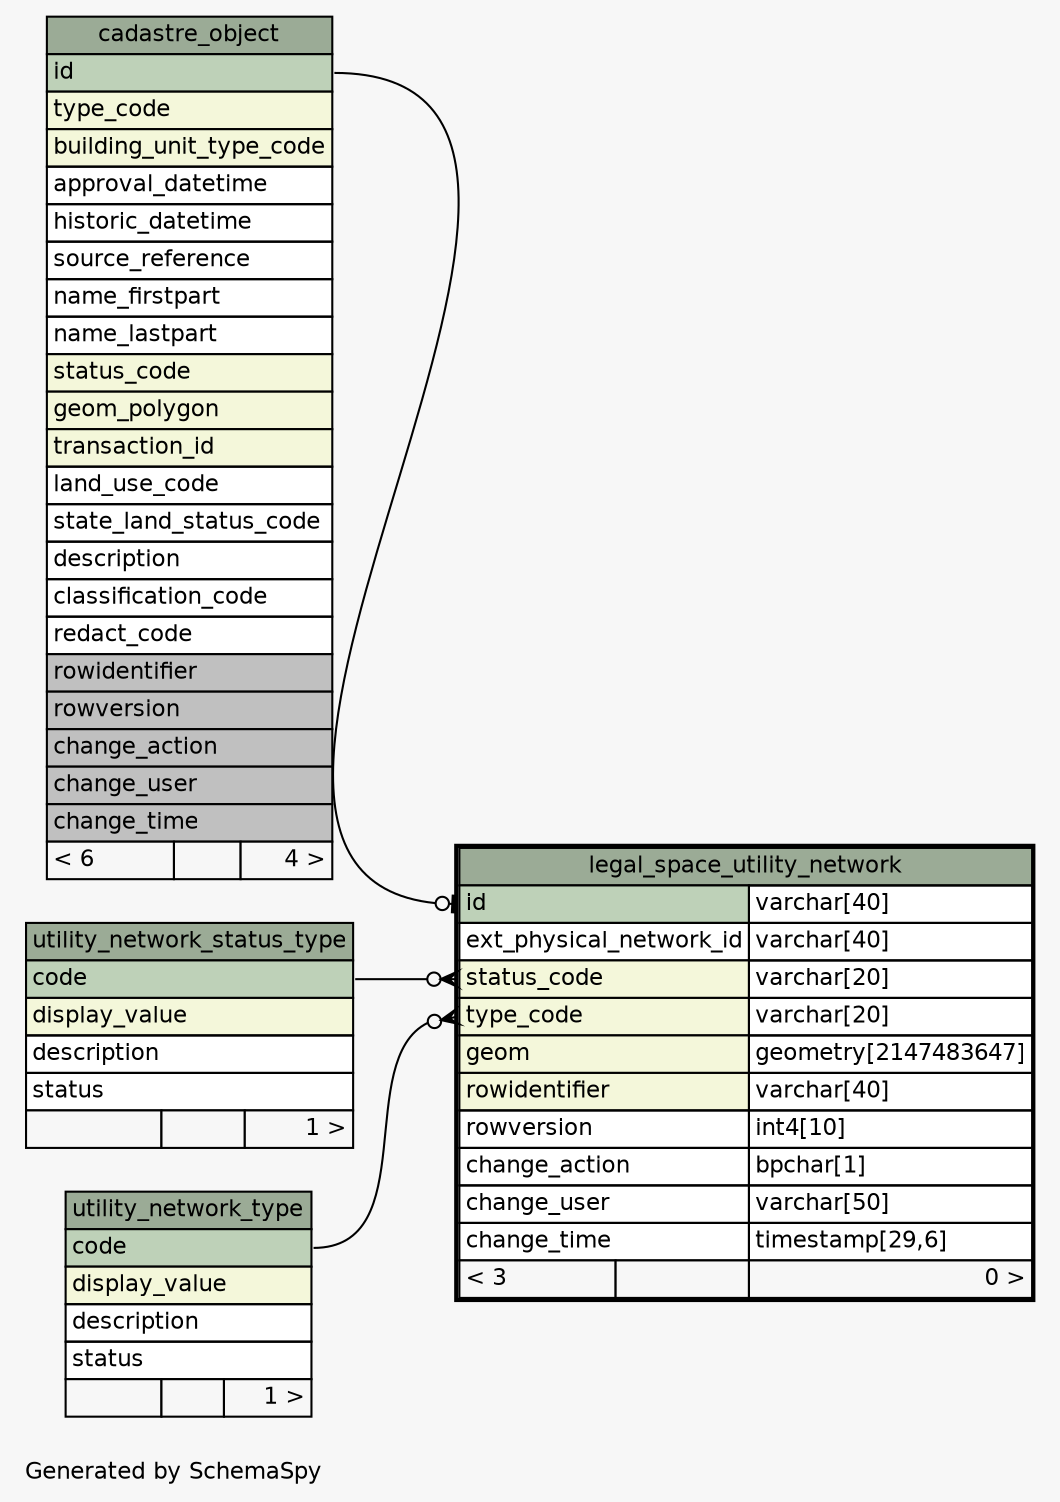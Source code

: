 // dot 2.36.0 on Windows 7 6.1
// SchemaSpy rev 590
digraph "oneDegreeRelationshipsDiagram" {
  graph [
    rankdir="RL"
    bgcolor="#f7f7f7"
    label="\nGenerated by SchemaSpy"
    labeljust="l"
    nodesep="0.18"
    ranksep="0.46"
    fontname="Helvetica"
    fontsize="11"
  ];
  node [
    fontname="Helvetica"
    fontsize="11"
    shape="plaintext"
  ];
  edge [
    arrowsize="0.8"
  ];
  "legal_space_utility_network":"id":w -> "cadastre_object":"id":e [arrowhead=none dir=back arrowtail=teeodot];
  "legal_space_utility_network":"status_code":w -> "utility_network_status_type":"code":e [arrowhead=none dir=back arrowtail=crowodot];
  "legal_space_utility_network":"type_code":w -> "utility_network_type":"code":e [arrowhead=none dir=back arrowtail=crowodot];
  "cadastre_object" [
    label=<
    <TABLE BORDER="0" CELLBORDER="1" CELLSPACING="0" BGCOLOR="#ffffff">
      <TR><TD COLSPAN="3" BGCOLOR="#9bab96" ALIGN="CENTER">cadastre_object</TD></TR>
      <TR><TD PORT="id" COLSPAN="3" BGCOLOR="#bed1b8" ALIGN="LEFT">id</TD></TR>
      <TR><TD PORT="type_code" COLSPAN="3" BGCOLOR="#f4f7da" ALIGN="LEFT">type_code</TD></TR>
      <TR><TD PORT="building_unit_type_code" COLSPAN="3" BGCOLOR="#f4f7da" ALIGN="LEFT">building_unit_type_code</TD></TR>
      <TR><TD PORT="approval_datetime" COLSPAN="3" ALIGN="LEFT">approval_datetime</TD></TR>
      <TR><TD PORT="historic_datetime" COLSPAN="3" ALIGN="LEFT">historic_datetime</TD></TR>
      <TR><TD PORT="source_reference" COLSPAN="3" ALIGN="LEFT">source_reference</TD></TR>
      <TR><TD PORT="name_firstpart" COLSPAN="3" ALIGN="LEFT">name_firstpart</TD></TR>
      <TR><TD PORT="name_lastpart" COLSPAN="3" ALIGN="LEFT">name_lastpart</TD></TR>
      <TR><TD PORT="status_code" COLSPAN="3" BGCOLOR="#f4f7da" ALIGN="LEFT">status_code</TD></TR>
      <TR><TD PORT="geom_polygon" COLSPAN="3" BGCOLOR="#f4f7da" ALIGN="LEFT">geom_polygon</TD></TR>
      <TR><TD PORT="transaction_id" COLSPAN="3" BGCOLOR="#f4f7da" ALIGN="LEFT">transaction_id</TD></TR>
      <TR><TD PORT="land_use_code" COLSPAN="3" ALIGN="LEFT">land_use_code</TD></TR>
      <TR><TD PORT="state_land_status_code" COLSPAN="3" ALIGN="LEFT">state_land_status_code</TD></TR>
      <TR><TD PORT="description" COLSPAN="3" ALIGN="LEFT">description</TD></TR>
      <TR><TD PORT="classification_code" COLSPAN="3" ALIGN="LEFT">classification_code</TD></TR>
      <TR><TD PORT="redact_code" COLSPAN="3" ALIGN="LEFT">redact_code</TD></TR>
      <TR><TD PORT="rowidentifier" COLSPAN="3" BGCOLOR="#c0c0c0" ALIGN="LEFT">rowidentifier</TD></TR>
      <TR><TD PORT="rowversion" COLSPAN="3" BGCOLOR="#c0c0c0" ALIGN="LEFT">rowversion</TD></TR>
      <TR><TD PORT="change_action" COLSPAN="3" BGCOLOR="#c0c0c0" ALIGN="LEFT">change_action</TD></TR>
      <TR><TD PORT="change_user" COLSPAN="3" BGCOLOR="#c0c0c0" ALIGN="LEFT">change_user</TD></TR>
      <TR><TD PORT="change_time" COLSPAN="3" BGCOLOR="#c0c0c0" ALIGN="LEFT">change_time</TD></TR>
      <TR><TD ALIGN="LEFT" BGCOLOR="#f7f7f7">&lt; 6</TD><TD ALIGN="RIGHT" BGCOLOR="#f7f7f7">  </TD><TD ALIGN="RIGHT" BGCOLOR="#f7f7f7">4 &gt;</TD></TR>
    </TABLE>>
    URL="cadastre_object.html"
    tooltip="cadastre_object"
  ];
  "legal_space_utility_network" [
    label=<
    <TABLE BORDER="2" CELLBORDER="1" CELLSPACING="0" BGCOLOR="#ffffff">
      <TR><TD COLSPAN="3" BGCOLOR="#9bab96" ALIGN="CENTER">legal_space_utility_network</TD></TR>
      <TR><TD PORT="id" COLSPAN="2" BGCOLOR="#bed1b8" ALIGN="LEFT">id</TD><TD PORT="id.type" ALIGN="LEFT">varchar[40]</TD></TR>
      <TR><TD PORT="ext_physical_network_id" COLSPAN="2" ALIGN="LEFT">ext_physical_network_id</TD><TD PORT="ext_physical_network_id.type" ALIGN="LEFT">varchar[40]</TD></TR>
      <TR><TD PORT="status_code" COLSPAN="2" BGCOLOR="#f4f7da" ALIGN="LEFT">status_code</TD><TD PORT="status_code.type" ALIGN="LEFT">varchar[20]</TD></TR>
      <TR><TD PORT="type_code" COLSPAN="2" BGCOLOR="#f4f7da" ALIGN="LEFT">type_code</TD><TD PORT="type_code.type" ALIGN="LEFT">varchar[20]</TD></TR>
      <TR><TD PORT="geom" COLSPAN="2" BGCOLOR="#f4f7da" ALIGN="LEFT">geom</TD><TD PORT="geom.type" ALIGN="LEFT">geometry[2147483647]</TD></TR>
      <TR><TD PORT="rowidentifier" COLSPAN="2" BGCOLOR="#f4f7da" ALIGN="LEFT">rowidentifier</TD><TD PORT="rowidentifier.type" ALIGN="LEFT">varchar[40]</TD></TR>
      <TR><TD PORT="rowversion" COLSPAN="2" ALIGN="LEFT">rowversion</TD><TD PORT="rowversion.type" ALIGN="LEFT">int4[10]</TD></TR>
      <TR><TD PORT="change_action" COLSPAN="2" ALIGN="LEFT">change_action</TD><TD PORT="change_action.type" ALIGN="LEFT">bpchar[1]</TD></TR>
      <TR><TD PORT="change_user" COLSPAN="2" ALIGN="LEFT">change_user</TD><TD PORT="change_user.type" ALIGN="LEFT">varchar[50]</TD></TR>
      <TR><TD PORT="change_time" COLSPAN="2" ALIGN="LEFT">change_time</TD><TD PORT="change_time.type" ALIGN="LEFT">timestamp[29,6]</TD></TR>
      <TR><TD ALIGN="LEFT" BGCOLOR="#f7f7f7">&lt; 3</TD><TD ALIGN="RIGHT" BGCOLOR="#f7f7f7">  </TD><TD ALIGN="RIGHT" BGCOLOR="#f7f7f7">0 &gt;</TD></TR>
    </TABLE>>
    URL="legal_space_utility_network.html"
    tooltip="legal_space_utility_network"
  ];
  "utility_network_status_type" [
    label=<
    <TABLE BORDER="0" CELLBORDER="1" CELLSPACING="0" BGCOLOR="#ffffff">
      <TR><TD COLSPAN="3" BGCOLOR="#9bab96" ALIGN="CENTER">utility_network_status_type</TD></TR>
      <TR><TD PORT="code" COLSPAN="3" BGCOLOR="#bed1b8" ALIGN="LEFT">code</TD></TR>
      <TR><TD PORT="display_value" COLSPAN="3" BGCOLOR="#f4f7da" ALIGN="LEFT">display_value</TD></TR>
      <TR><TD PORT="description" COLSPAN="3" ALIGN="LEFT">description</TD></TR>
      <TR><TD PORT="status" COLSPAN="3" ALIGN="LEFT">status</TD></TR>
      <TR><TD ALIGN="LEFT" BGCOLOR="#f7f7f7">  </TD><TD ALIGN="RIGHT" BGCOLOR="#f7f7f7">  </TD><TD ALIGN="RIGHT" BGCOLOR="#f7f7f7">1 &gt;</TD></TR>
    </TABLE>>
    URL="utility_network_status_type.html"
    tooltip="utility_network_status_type"
  ];
  "utility_network_type" [
    label=<
    <TABLE BORDER="0" CELLBORDER="1" CELLSPACING="0" BGCOLOR="#ffffff">
      <TR><TD COLSPAN="3" BGCOLOR="#9bab96" ALIGN="CENTER">utility_network_type</TD></TR>
      <TR><TD PORT="code" COLSPAN="3" BGCOLOR="#bed1b8" ALIGN="LEFT">code</TD></TR>
      <TR><TD PORT="display_value" COLSPAN="3" BGCOLOR="#f4f7da" ALIGN="LEFT">display_value</TD></TR>
      <TR><TD PORT="description" COLSPAN="3" ALIGN="LEFT">description</TD></TR>
      <TR><TD PORT="status" COLSPAN="3" ALIGN="LEFT">status</TD></TR>
      <TR><TD ALIGN="LEFT" BGCOLOR="#f7f7f7">  </TD><TD ALIGN="RIGHT" BGCOLOR="#f7f7f7">  </TD><TD ALIGN="RIGHT" BGCOLOR="#f7f7f7">1 &gt;</TD></TR>
    </TABLE>>
    URL="utility_network_type.html"
    tooltip="utility_network_type"
  ];
}
